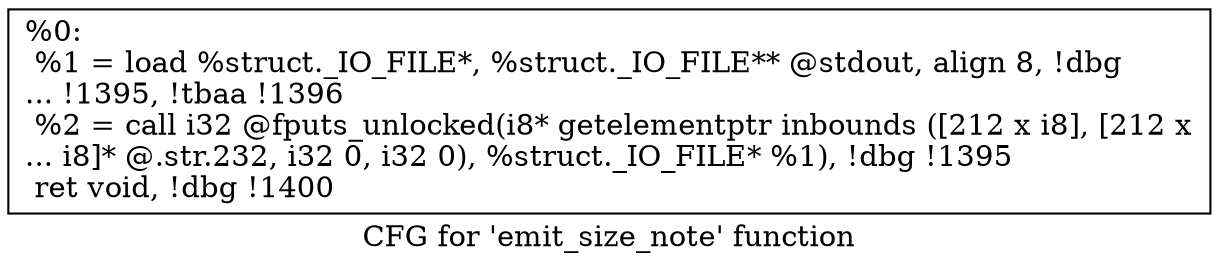 digraph "CFG for 'emit_size_note' function" {
	label="CFG for 'emit_size_note' function";

	Node0x226e190 [shape=record,label="{%0:\l  %1 = load %struct._IO_FILE*, %struct._IO_FILE** @stdout, align 8, !dbg\l... !1395, !tbaa !1396\l  %2 = call i32 @fputs_unlocked(i8* getelementptr inbounds ([212 x i8], [212 x\l... i8]* @.str.232, i32 0, i32 0), %struct._IO_FILE* %1), !dbg !1395\l  ret void, !dbg !1400\l}"];
}
